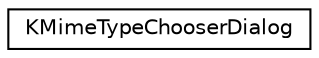digraph "Graphical Class Hierarchy"
{
  edge [fontname="Helvetica",fontsize="10",labelfontname="Helvetica",labelfontsize="10"];
  node [fontname="Helvetica",fontsize="10",shape=record];
  rankdir="LR";
  Node0 [label="KMimeTypeChooserDialog",height=0.2,width=0.4,color="black", fillcolor="white", style="filled",URL="$classKMimeTypeChooserDialog.html",tooltip="A Dialog to choose some mimetypes. "];
}
